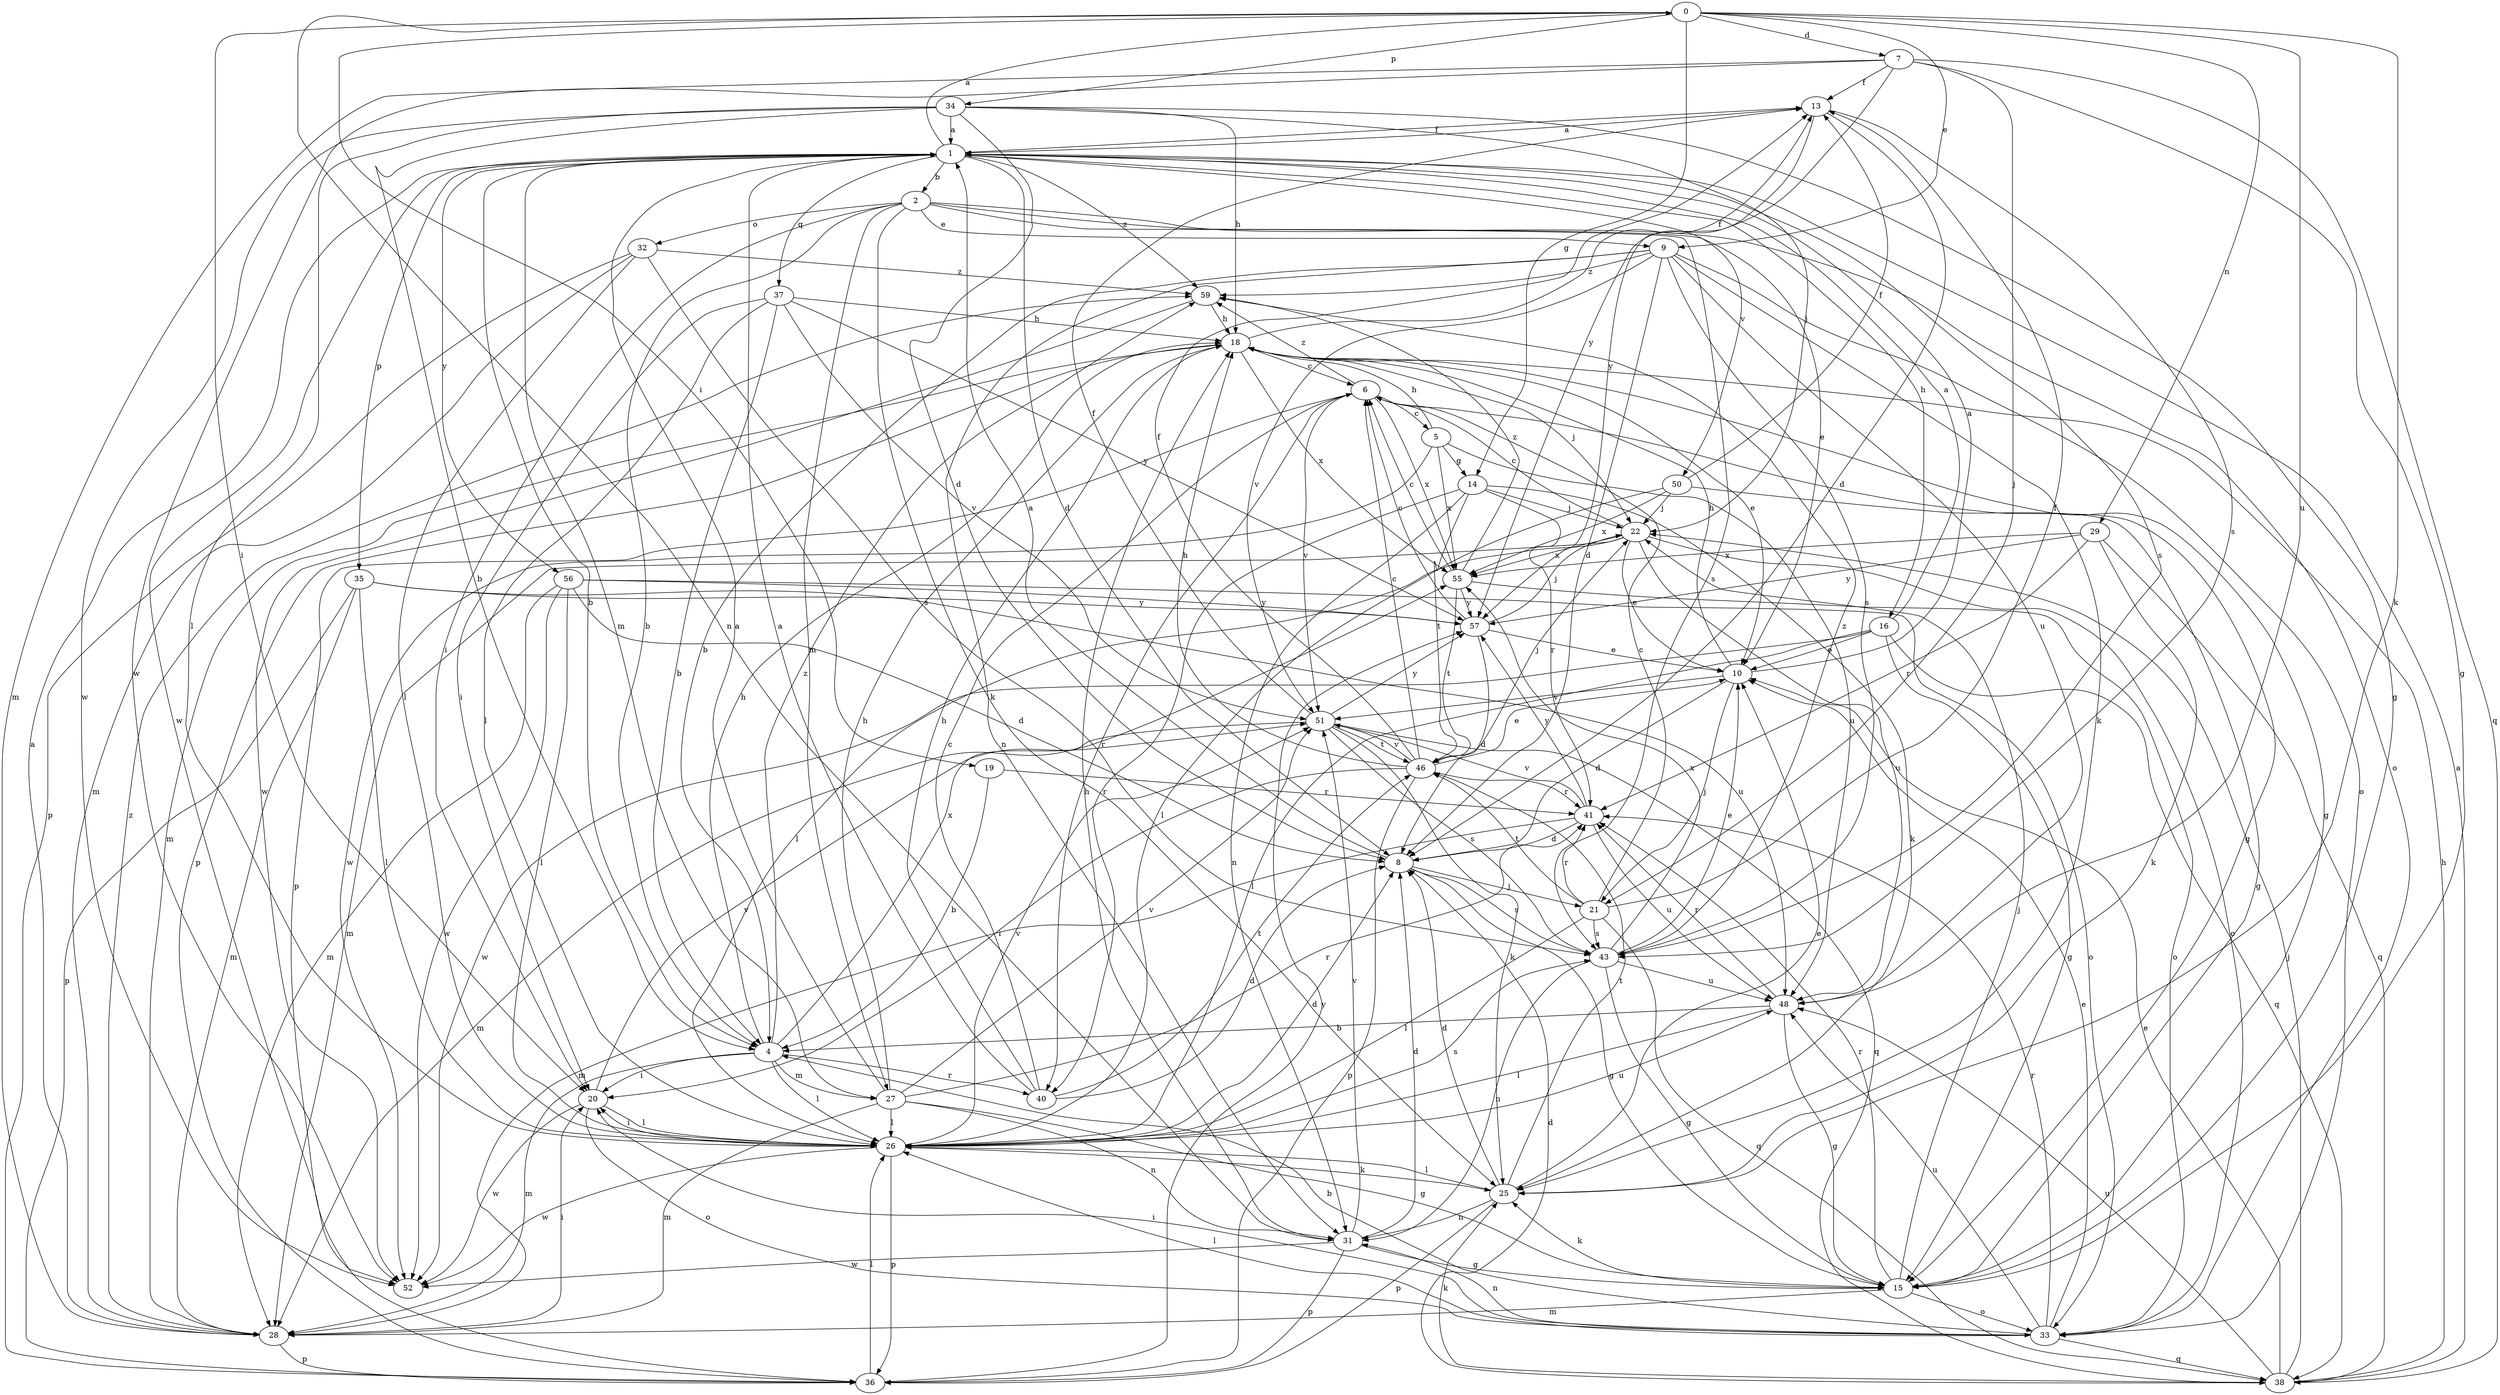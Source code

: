 strict digraph  {
0;
1;
2;
4;
5;
6;
7;
8;
9;
10;
13;
14;
15;
16;
18;
19;
20;
21;
22;
25;
26;
27;
28;
29;
31;
32;
33;
34;
35;
36;
37;
38;
40;
41;
43;
46;
48;
50;
51;
52;
55;
56;
57;
59;
0 -> 7  [label=d];
0 -> 9  [label=e];
0 -> 14  [label=g];
0 -> 19  [label=i];
0 -> 20  [label=i];
0 -> 25  [label=k];
0 -> 29  [label=n];
0 -> 31  [label=n];
0 -> 34  [label=p];
0 -> 48  [label=u];
1 -> 0  [label=a];
1 -> 2  [label=b];
1 -> 4  [label=b];
1 -> 8  [label=d];
1 -> 13  [label=f];
1 -> 16  [label=h];
1 -> 27  [label=m];
1 -> 35  [label=p];
1 -> 37  [label=q];
1 -> 43  [label=s];
1 -> 50  [label=v];
1 -> 52  [label=w];
1 -> 56  [label=y];
1 -> 59  [label=z];
2 -> 4  [label=b];
2 -> 9  [label=e];
2 -> 10  [label=e];
2 -> 20  [label=i];
2 -> 25  [label=k];
2 -> 27  [label=m];
2 -> 32  [label=o];
2 -> 33  [label=o];
2 -> 43  [label=s];
4 -> 18  [label=h];
4 -> 20  [label=i];
4 -> 26  [label=l];
4 -> 27  [label=m];
4 -> 28  [label=m];
4 -> 40  [label=r];
4 -> 55  [label=x];
4 -> 59  [label=z];
5 -> 14  [label=g];
5 -> 18  [label=h];
5 -> 48  [label=u];
5 -> 52  [label=w];
5 -> 55  [label=x];
6 -> 5  [label=c];
6 -> 15  [label=g];
6 -> 36  [label=p];
6 -> 40  [label=r];
6 -> 51  [label=v];
6 -> 55  [label=x];
6 -> 59  [label=z];
7 -> 13  [label=f];
7 -> 15  [label=g];
7 -> 21  [label=j];
7 -> 28  [label=m];
7 -> 38  [label=q];
7 -> 52  [label=w];
7 -> 57  [label=y];
8 -> 1  [label=a];
8 -> 15  [label=g];
8 -> 21  [label=j];
8 -> 43  [label=s];
9 -> 4  [label=b];
9 -> 8  [label=d];
9 -> 25  [label=k];
9 -> 31  [label=n];
9 -> 33  [label=o];
9 -> 43  [label=s];
9 -> 48  [label=u];
9 -> 51  [label=v];
9 -> 59  [label=z];
10 -> 1  [label=a];
10 -> 8  [label=d];
10 -> 18  [label=h];
10 -> 21  [label=j];
10 -> 51  [label=v];
13 -> 1  [label=a];
13 -> 8  [label=d];
13 -> 43  [label=s];
13 -> 57  [label=y];
14 -> 22  [label=j];
14 -> 25  [label=k];
14 -> 31  [label=n];
14 -> 40  [label=r];
14 -> 41  [label=r];
14 -> 46  [label=t];
15 -> 22  [label=j];
15 -> 25  [label=k];
15 -> 28  [label=m];
15 -> 33  [label=o];
15 -> 41  [label=r];
16 -> 1  [label=a];
16 -> 10  [label=e];
16 -> 15  [label=g];
16 -> 26  [label=l];
16 -> 38  [label=q];
16 -> 52  [label=w];
18 -> 6  [label=c];
18 -> 10  [label=e];
18 -> 13  [label=f];
18 -> 15  [label=g];
18 -> 22  [label=j];
18 -> 28  [label=m];
18 -> 36  [label=p];
18 -> 55  [label=x];
19 -> 4  [label=b];
19 -> 41  [label=r];
20 -> 26  [label=l];
20 -> 33  [label=o];
20 -> 51  [label=v];
20 -> 52  [label=w];
21 -> 6  [label=c];
21 -> 13  [label=f];
21 -> 26  [label=l];
21 -> 38  [label=q];
21 -> 41  [label=r];
21 -> 43  [label=s];
21 -> 46  [label=t];
22 -> 6  [label=c];
22 -> 10  [label=e];
22 -> 26  [label=l];
22 -> 28  [label=m];
22 -> 33  [label=o];
22 -> 48  [label=u];
22 -> 55  [label=x];
25 -> 8  [label=d];
25 -> 10  [label=e];
25 -> 26  [label=l];
25 -> 31  [label=n];
25 -> 36  [label=p];
25 -> 46  [label=t];
26 -> 8  [label=d];
26 -> 20  [label=i];
26 -> 25  [label=k];
26 -> 36  [label=p];
26 -> 43  [label=s];
26 -> 48  [label=u];
26 -> 51  [label=v];
26 -> 52  [label=w];
27 -> 1  [label=a];
27 -> 15  [label=g];
27 -> 18  [label=h];
27 -> 26  [label=l];
27 -> 28  [label=m];
27 -> 31  [label=n];
27 -> 41  [label=r];
27 -> 51  [label=v];
28 -> 1  [label=a];
28 -> 20  [label=i];
28 -> 36  [label=p];
28 -> 59  [label=z];
29 -> 25  [label=k];
29 -> 38  [label=q];
29 -> 41  [label=r];
29 -> 55  [label=x];
29 -> 57  [label=y];
31 -> 8  [label=d];
31 -> 15  [label=g];
31 -> 18  [label=h];
31 -> 36  [label=p];
31 -> 51  [label=v];
31 -> 52  [label=w];
32 -> 26  [label=l];
32 -> 28  [label=m];
32 -> 36  [label=p];
32 -> 43  [label=s];
32 -> 59  [label=z];
33 -> 4  [label=b];
33 -> 10  [label=e];
33 -> 20  [label=i];
33 -> 26  [label=l];
33 -> 31  [label=n];
33 -> 38  [label=q];
33 -> 41  [label=r];
33 -> 48  [label=u];
34 -> 1  [label=a];
34 -> 4  [label=b];
34 -> 8  [label=d];
34 -> 15  [label=g];
34 -> 18  [label=h];
34 -> 22  [label=j];
34 -> 26  [label=l];
34 -> 52  [label=w];
35 -> 26  [label=l];
35 -> 28  [label=m];
35 -> 36  [label=p];
35 -> 48  [label=u];
35 -> 57  [label=y];
36 -> 26  [label=l];
36 -> 57  [label=y];
37 -> 4  [label=b];
37 -> 18  [label=h];
37 -> 20  [label=i];
37 -> 26  [label=l];
37 -> 51  [label=v];
37 -> 57  [label=y];
38 -> 1  [label=a];
38 -> 8  [label=d];
38 -> 10  [label=e];
38 -> 18  [label=h];
38 -> 22  [label=j];
38 -> 25  [label=k];
38 -> 48  [label=u];
40 -> 1  [label=a];
40 -> 6  [label=c];
40 -> 8  [label=d];
40 -> 18  [label=h];
40 -> 46  [label=t];
41 -> 8  [label=d];
41 -> 28  [label=m];
41 -> 48  [label=u];
41 -> 51  [label=v];
41 -> 57  [label=y];
43 -> 10  [label=e];
43 -> 15  [label=g];
43 -> 31  [label=n];
43 -> 48  [label=u];
43 -> 55  [label=x];
43 -> 59  [label=z];
46 -> 6  [label=c];
46 -> 10  [label=e];
46 -> 13  [label=f];
46 -> 18  [label=h];
46 -> 20  [label=i];
46 -> 22  [label=j];
46 -> 36  [label=p];
46 -> 41  [label=r];
46 -> 51  [label=v];
48 -> 4  [label=b];
48 -> 15  [label=g];
48 -> 26  [label=l];
48 -> 41  [label=r];
50 -> 13  [label=f];
50 -> 15  [label=g];
50 -> 22  [label=j];
50 -> 26  [label=l];
50 -> 55  [label=x];
51 -> 13  [label=f];
51 -> 25  [label=k];
51 -> 28  [label=m];
51 -> 38  [label=q];
51 -> 43  [label=s];
51 -> 46  [label=t];
51 -> 57  [label=y];
55 -> 6  [label=c];
55 -> 33  [label=o];
55 -> 46  [label=t];
55 -> 57  [label=y];
55 -> 59  [label=z];
56 -> 8  [label=d];
56 -> 26  [label=l];
56 -> 28  [label=m];
56 -> 33  [label=o];
56 -> 52  [label=w];
56 -> 57  [label=y];
57 -> 6  [label=c];
57 -> 8  [label=d];
57 -> 10  [label=e];
57 -> 22  [label=j];
59 -> 18  [label=h];
59 -> 52  [label=w];
}
